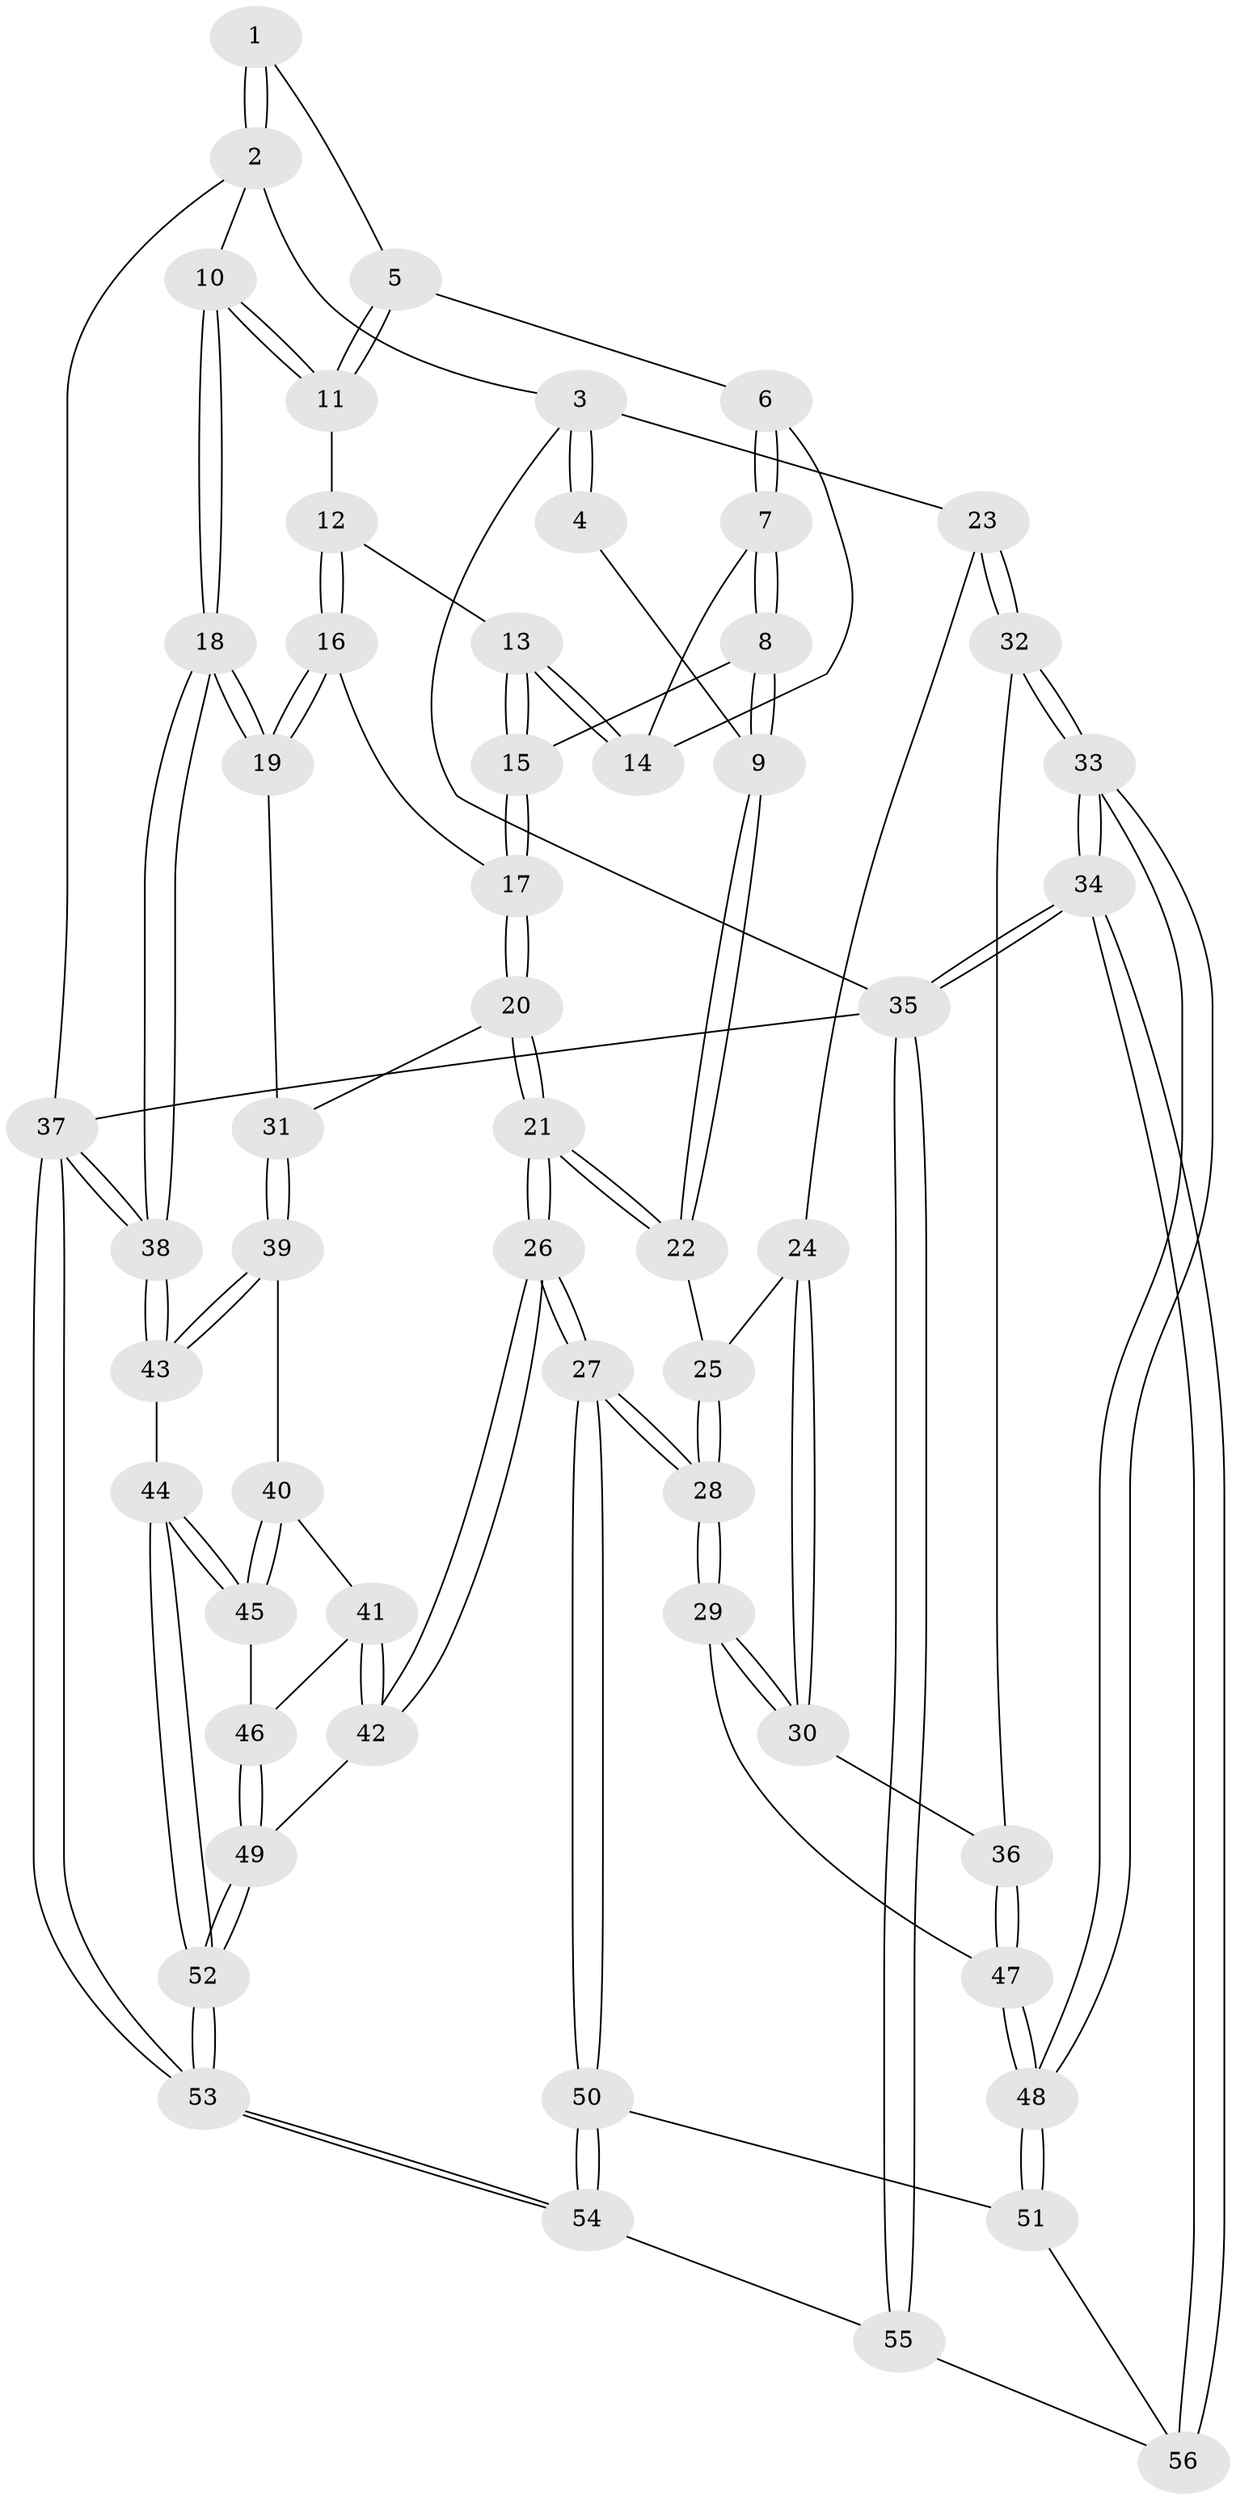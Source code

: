 // Generated by graph-tools (version 1.1) at 2025/27/03/09/25 03:27:11]
// undirected, 56 vertices, 137 edges
graph export_dot {
graph [start="1"]
  node [color=gray90,style=filled];
  1 [pos="+0.7364737006423686+0"];
  2 [pos="+1+0"];
  3 [pos="+0+0"];
  4 [pos="+0.523419161829504+0"];
  5 [pos="+0.7083607080759359+0.04086101532548635"];
  6 [pos="+0.7068150585328024+0.04676427990255944"];
  7 [pos="+0.6387693650361617+0.17194703496947591"];
  8 [pos="+0.5971085608548204+0.19548050365660305"];
  9 [pos="+0.4940979411976191+0.18552821449403342"];
  10 [pos="+1+0"];
  11 [pos="+0.7786092902729548+0.19313144826279"];
  12 [pos="+0.7712003614430939+0.19994466865226898"];
  13 [pos="+0.7688279193197859+0.1994628187496217"];
  14 [pos="+0.7183346066798373+0.17047871147785318"];
  15 [pos="+0.6567695350053597+0.24701346701251023"];
  16 [pos="+0.7729364647959609+0.22480260874768448"];
  17 [pos="+0.6969098861898586+0.3350391775002463"];
  18 [pos="+1+0.2174681540690314"];
  19 [pos="+0.8671827822669331+0.34669403881185423"];
  20 [pos="+0.6970028444705374+0.3468276663183289"];
  21 [pos="+0.5579057937900509+0.44490791526707585"];
  22 [pos="+0.47979611202654554+0.20319832299450277"];
  23 [pos="+0+0"];
  24 [pos="+0.11270339679679783+0.1454403425739929"];
  25 [pos="+0.3618232744567938+0.22533408965773108"];
  26 [pos="+0.5284722088333348+0.5577143970007999"];
  27 [pos="+0.4063191715172685+0.6126702964376813"];
  28 [pos="+0.32946267022576287+0.5383702959466296"];
  29 [pos="+0.20802947928675633+0.48331178555856075"];
  30 [pos="+0.17487534461725152+0.43379100946912014"];
  31 [pos="+0.8225472937055658+0.38706230088145205"];
  32 [pos="+0+0.4237379827829766"];
  33 [pos="+0+0.8271300640769932"];
  34 [pos="+0+1"];
  35 [pos="+0+1"];
  36 [pos="+0+0.45139161444851156"];
  37 [pos="+1+1"];
  38 [pos="+1+0.5599274420295621"];
  39 [pos="+0.818898000823611+0.4563283779658453"];
  40 [pos="+0.8045406234016557+0.4710181024852533"];
  41 [pos="+0.8038644751706904+0.4715991069813225"];
  42 [pos="+0.5419454610794642+0.5625053632349084"];
  43 [pos="+1+0.5899662967336241"];
  44 [pos="+0.8936083665313159+0.6551981729804778"];
  45 [pos="+0.8622899970011707+0.63625301707702"];
  46 [pos="+0.7887443077362434+0.5999044368792592"];
  47 [pos="+0.08367569079939204+0.5772492253181379"];
  48 [pos="+0+0.7747157221945181"];
  49 [pos="+0.6235551475089874+0.6194266835692872"];
  50 [pos="+0.40242011752088824+0.6249748083027381"];
  51 [pos="+0.29153398603700464+0.7768947932191074"];
  52 [pos="+0.7882528295237868+0.8578945434439339"];
  53 [pos="+0.8018869856983667+1"];
  54 [pos="+0.708655843309059+1"];
  55 [pos="+0.3980181238043596+1"];
  56 [pos="+0.3033558708729585+0.8472877188451187"];
  1 -- 2;
  1 -- 2;
  1 -- 5;
  2 -- 3;
  2 -- 10;
  2 -- 37;
  3 -- 4;
  3 -- 4;
  3 -- 23;
  3 -- 35;
  4 -- 9;
  5 -- 6;
  5 -- 11;
  5 -- 11;
  6 -- 7;
  6 -- 7;
  6 -- 14;
  7 -- 8;
  7 -- 8;
  7 -- 14;
  8 -- 9;
  8 -- 9;
  8 -- 15;
  9 -- 22;
  9 -- 22;
  10 -- 11;
  10 -- 11;
  10 -- 18;
  10 -- 18;
  11 -- 12;
  12 -- 13;
  12 -- 16;
  12 -- 16;
  13 -- 14;
  13 -- 14;
  13 -- 15;
  13 -- 15;
  15 -- 17;
  15 -- 17;
  16 -- 17;
  16 -- 19;
  16 -- 19;
  17 -- 20;
  17 -- 20;
  18 -- 19;
  18 -- 19;
  18 -- 38;
  18 -- 38;
  19 -- 31;
  20 -- 21;
  20 -- 21;
  20 -- 31;
  21 -- 22;
  21 -- 22;
  21 -- 26;
  21 -- 26;
  22 -- 25;
  23 -- 24;
  23 -- 32;
  23 -- 32;
  24 -- 25;
  24 -- 30;
  24 -- 30;
  25 -- 28;
  25 -- 28;
  26 -- 27;
  26 -- 27;
  26 -- 42;
  26 -- 42;
  27 -- 28;
  27 -- 28;
  27 -- 50;
  27 -- 50;
  28 -- 29;
  28 -- 29;
  29 -- 30;
  29 -- 30;
  29 -- 47;
  30 -- 36;
  31 -- 39;
  31 -- 39;
  32 -- 33;
  32 -- 33;
  32 -- 36;
  33 -- 34;
  33 -- 34;
  33 -- 48;
  33 -- 48;
  34 -- 35;
  34 -- 35;
  34 -- 56;
  34 -- 56;
  35 -- 55;
  35 -- 55;
  35 -- 37;
  36 -- 47;
  36 -- 47;
  37 -- 38;
  37 -- 38;
  37 -- 53;
  37 -- 53;
  38 -- 43;
  38 -- 43;
  39 -- 40;
  39 -- 43;
  39 -- 43;
  40 -- 41;
  40 -- 45;
  40 -- 45;
  41 -- 42;
  41 -- 42;
  41 -- 46;
  42 -- 49;
  43 -- 44;
  44 -- 45;
  44 -- 45;
  44 -- 52;
  44 -- 52;
  45 -- 46;
  46 -- 49;
  46 -- 49;
  47 -- 48;
  47 -- 48;
  48 -- 51;
  48 -- 51;
  49 -- 52;
  49 -- 52;
  50 -- 51;
  50 -- 54;
  50 -- 54;
  51 -- 56;
  52 -- 53;
  52 -- 53;
  53 -- 54;
  53 -- 54;
  54 -- 55;
  55 -- 56;
}
